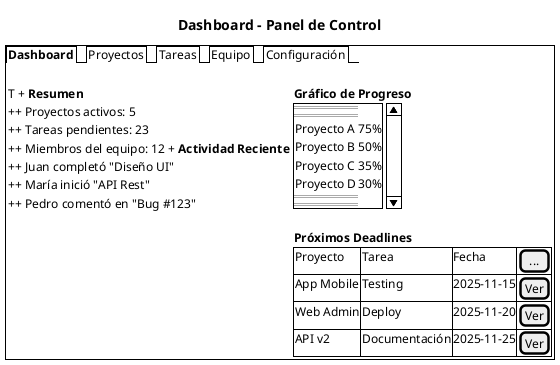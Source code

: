 @startsalt
title Dashboard - Panel de Control

{+
{/ <b>Dashboard | Proyectos | Tareas | Equipo | Configuración }
.
{
{T + <b>Resumen</b>
++ Proyectos activos: 5
++ Tareas pendientes: 23
++ Miembros del equipo: 12 + <b>Actividad Reciente</b>
++ Juan completó "Diseño UI"
++ María inició "API Rest"
++ Pedro comentó en "Bug #123"
} | {
<b>Gráfico de Progreso</b>
{SI
==
==
Proyecto A ||||||||||||| 75%
Proyecto B |||||||||| 50%
Proyecto C ||||||| 35%
Proyecto D |||||| 30%
==
==
}
.
<b>Próximos Deadlines</b>
{#
Proyecto | Tarea | Fecha | [...]
App Mobile | Testing | 2025-11-15 | [Ver]
Web Admin | Deploy | 2025-11-20 | [Ver]
API v2 | Documentación | 2025-11-25 | [Ver]
}
}
}
}
@endsalt